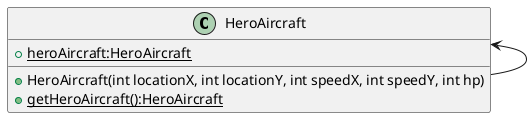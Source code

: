@startuml
'https://plantuml.com/class-diagram
class HeroAircraft{
        +{static} heroAircraft:HeroAircraft
        + HeroAircraft(int locationX, int locationY, int speedX, int speedY, int hp)
        +{static} getHeroAircraft():HeroAircraft
}
HeroAircraft <-- HeroAircraft


@enduml